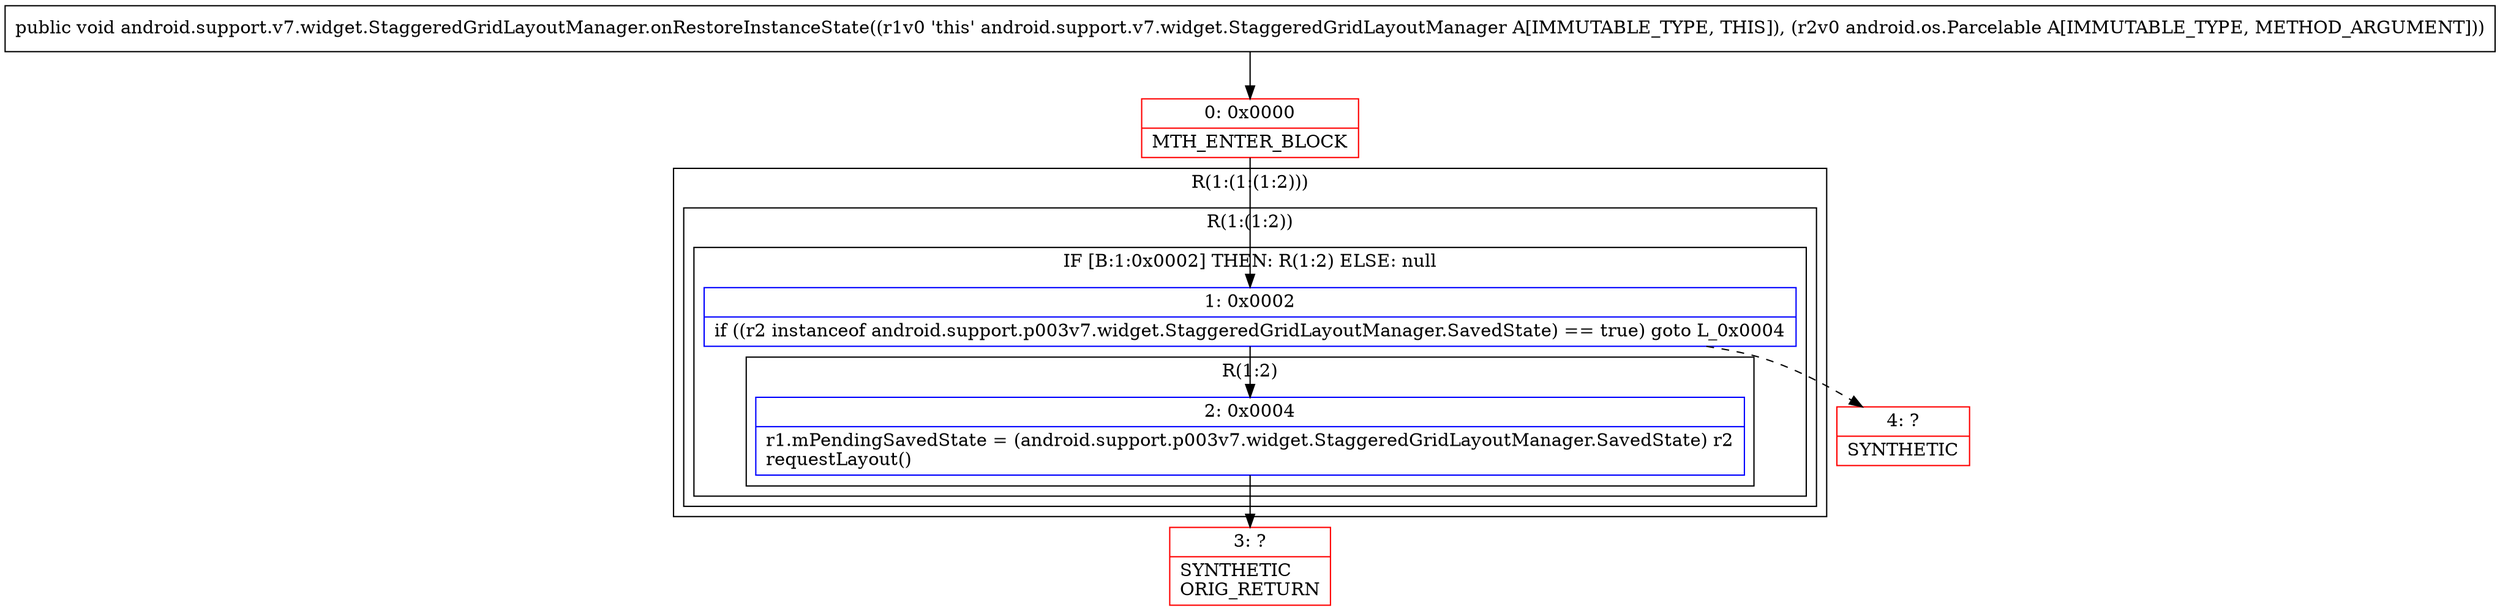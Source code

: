 digraph "CFG forandroid.support.v7.widget.StaggeredGridLayoutManager.onRestoreInstanceState(Landroid\/os\/Parcelable;)V" {
subgraph cluster_Region_709218669 {
label = "R(1:(1:(1:2)))";
node [shape=record,color=blue];
subgraph cluster_Region_1406293270 {
label = "R(1:(1:2))";
node [shape=record,color=blue];
subgraph cluster_IfRegion_2028343580 {
label = "IF [B:1:0x0002] THEN: R(1:2) ELSE: null";
node [shape=record,color=blue];
Node_1 [shape=record,label="{1\:\ 0x0002|if ((r2 instanceof android.support.p003v7.widget.StaggeredGridLayoutManager.SavedState) == true) goto L_0x0004\l}"];
subgraph cluster_Region_348880415 {
label = "R(1:2)";
node [shape=record,color=blue];
Node_2 [shape=record,label="{2\:\ 0x0004|r1.mPendingSavedState = (android.support.p003v7.widget.StaggeredGridLayoutManager.SavedState) r2\lrequestLayout()\l}"];
}
}
}
}
Node_0 [shape=record,color=red,label="{0\:\ 0x0000|MTH_ENTER_BLOCK\l}"];
Node_3 [shape=record,color=red,label="{3\:\ ?|SYNTHETIC\lORIG_RETURN\l}"];
Node_4 [shape=record,color=red,label="{4\:\ ?|SYNTHETIC\l}"];
MethodNode[shape=record,label="{public void android.support.v7.widget.StaggeredGridLayoutManager.onRestoreInstanceState((r1v0 'this' android.support.v7.widget.StaggeredGridLayoutManager A[IMMUTABLE_TYPE, THIS]), (r2v0 android.os.Parcelable A[IMMUTABLE_TYPE, METHOD_ARGUMENT])) }"];
MethodNode -> Node_0;
Node_1 -> Node_2;
Node_1 -> Node_4[style=dashed];
Node_2 -> Node_3;
Node_0 -> Node_1;
}

